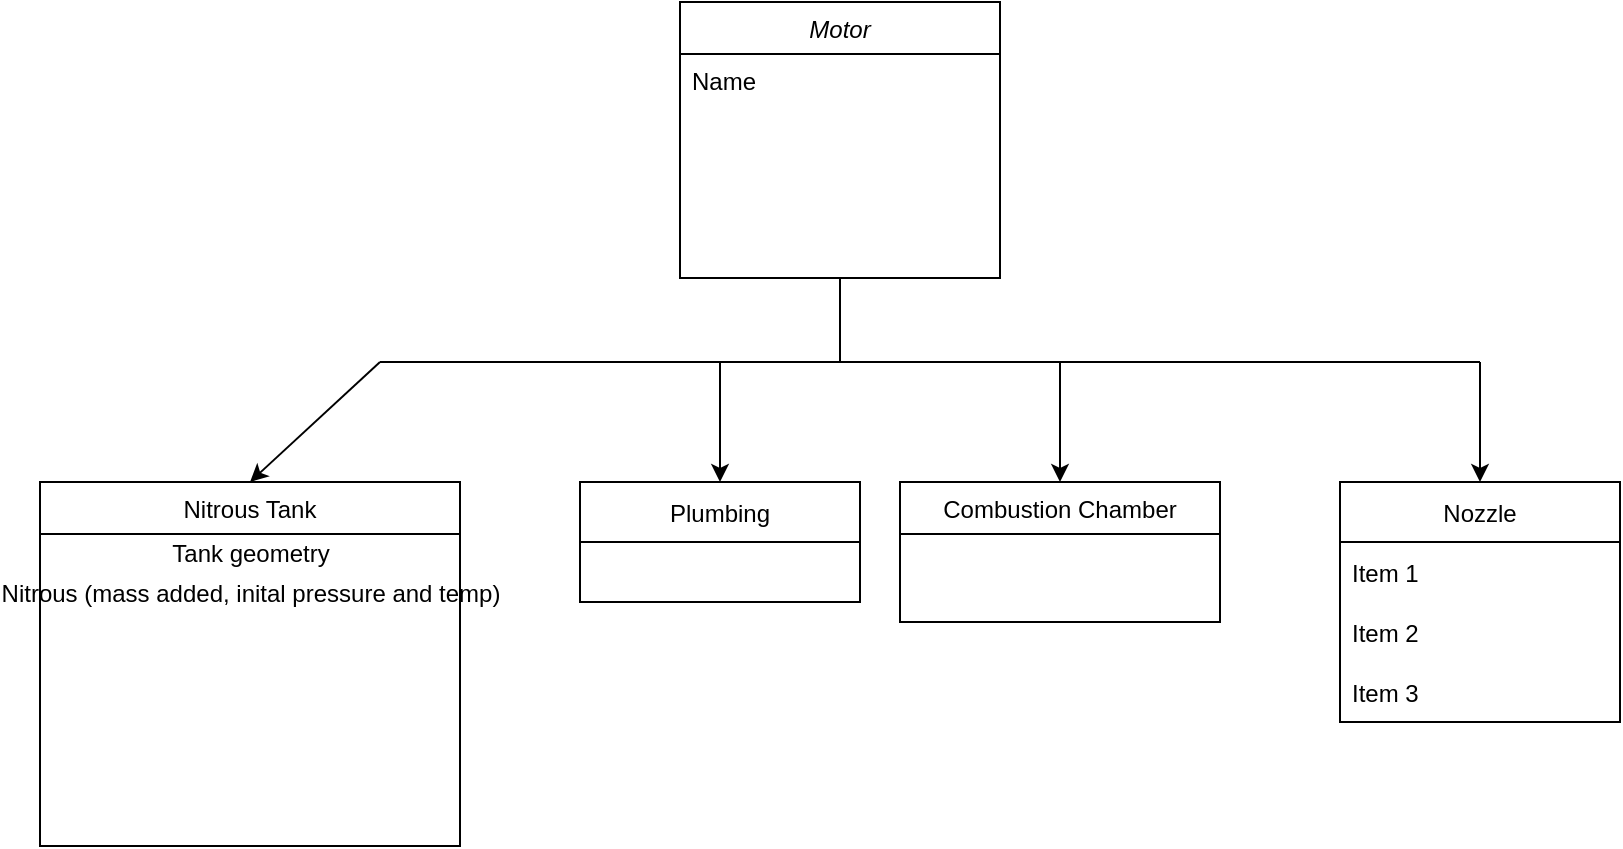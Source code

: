 <mxfile version="15.8.3" type="device"><diagram id="C5RBs43oDa-KdzZeNtuy" name="Page-1"><mxGraphModel dx="1609" dy="436" grid="1" gridSize="10" guides="1" tooltips="1" connect="1" arrows="1" fold="1" page="1" pageScale="1" pageWidth="827" pageHeight="1169" math="0" shadow="0"><root><mxCell id="WIyWlLk6GJQsqaUBKTNV-0"/><mxCell id="WIyWlLk6GJQsqaUBKTNV-1" parent="WIyWlLk6GJQsqaUBKTNV-0"/><mxCell id="zkfFHV4jXpPFQw0GAbJ--0" value="Motor" style="swimlane;fontStyle=2;align=center;verticalAlign=top;childLayout=stackLayout;horizontal=1;startSize=26;horizontalStack=0;resizeParent=1;resizeLast=0;collapsible=1;marginBottom=0;rounded=0;shadow=0;strokeWidth=1;" parent="WIyWlLk6GJQsqaUBKTNV-1" vertex="1"><mxGeometry x="220" y="120" width="160" height="138" as="geometry"><mxRectangle x="230" y="140" width="160" height="26" as="alternateBounds"/></mxGeometry></mxCell><mxCell id="zkfFHV4jXpPFQw0GAbJ--1" value="Name" style="text;align=left;verticalAlign=top;spacingLeft=4;spacingRight=4;overflow=hidden;rotatable=0;points=[[0,0.5],[1,0.5]];portConstraint=eastwest;" parent="zkfFHV4jXpPFQw0GAbJ--0" vertex="1"><mxGeometry y="26" width="160" height="22" as="geometry"/></mxCell><mxCell id="zkfFHV4jXpPFQw0GAbJ--6" value="Nitrous Tank" style="swimlane;fontStyle=0;align=center;verticalAlign=top;childLayout=stackLayout;horizontal=1;startSize=26;horizontalStack=0;resizeParent=1;resizeLast=0;collapsible=1;marginBottom=0;rounded=0;shadow=0;strokeWidth=1;" parent="WIyWlLk6GJQsqaUBKTNV-1" vertex="1"><mxGeometry x="-100" y="360" width="210" height="182" as="geometry"><mxRectangle x="130" y="380" width="160" height="26" as="alternateBounds"/></mxGeometry></mxCell><mxCell id="Gk1TE96IG1OepT3s9r1c-17" value="Tank geometry" style="text;html=1;align=center;verticalAlign=middle;resizable=0;points=[];autosize=1;strokeColor=none;fillColor=none;" vertex="1" parent="zkfFHV4jXpPFQw0GAbJ--6"><mxGeometry y="26" width="210" height="20" as="geometry"/></mxCell><mxCell id="Gk1TE96IG1OepT3s9r1c-18" value="Nitrous (mass added, inital pressure and temp)" style="text;html=1;align=center;verticalAlign=middle;resizable=0;points=[];autosize=1;strokeColor=none;fillColor=none;" vertex="1" parent="zkfFHV4jXpPFQw0GAbJ--6"><mxGeometry y="46" width="210" height="20" as="geometry"/></mxCell><mxCell id="zkfFHV4jXpPFQw0GAbJ--13" value="Combustion Chamber" style="swimlane;fontStyle=0;align=center;verticalAlign=top;childLayout=stackLayout;horizontal=1;startSize=26;horizontalStack=0;resizeParent=1;resizeLast=0;collapsible=1;marginBottom=0;rounded=0;shadow=0;strokeWidth=1;" parent="WIyWlLk6GJQsqaUBKTNV-1" vertex="1"><mxGeometry x="330" y="360" width="160" height="70" as="geometry"><mxRectangle x="340" y="380" width="170" height="26" as="alternateBounds"/></mxGeometry></mxCell><mxCell id="Gk1TE96IG1OepT3s9r1c-3" value="Nozzle" style="swimlane;fontStyle=0;childLayout=stackLayout;horizontal=1;startSize=30;horizontalStack=0;resizeParent=1;resizeParentMax=0;resizeLast=0;collapsible=1;marginBottom=0;" vertex="1" parent="WIyWlLk6GJQsqaUBKTNV-1"><mxGeometry x="550" y="360" width="140" height="120" as="geometry"/></mxCell><mxCell id="Gk1TE96IG1OepT3s9r1c-4" value="Item 1" style="text;strokeColor=none;fillColor=none;align=left;verticalAlign=middle;spacingLeft=4;spacingRight=4;overflow=hidden;points=[[0,0.5],[1,0.5]];portConstraint=eastwest;rotatable=0;" vertex="1" parent="Gk1TE96IG1OepT3s9r1c-3"><mxGeometry y="30" width="140" height="30" as="geometry"/></mxCell><mxCell id="Gk1TE96IG1OepT3s9r1c-5" value="Item 2" style="text;strokeColor=none;fillColor=none;align=left;verticalAlign=middle;spacingLeft=4;spacingRight=4;overflow=hidden;points=[[0,0.5],[1,0.5]];portConstraint=eastwest;rotatable=0;" vertex="1" parent="Gk1TE96IG1OepT3s9r1c-3"><mxGeometry y="60" width="140" height="30" as="geometry"/></mxCell><mxCell id="Gk1TE96IG1OepT3s9r1c-6" value="Item 3" style="text;strokeColor=none;fillColor=none;align=left;verticalAlign=middle;spacingLeft=4;spacingRight=4;overflow=hidden;points=[[0,0.5],[1,0.5]];portConstraint=eastwest;rotatable=0;" vertex="1" parent="Gk1TE96IG1OepT3s9r1c-3"><mxGeometry y="90" width="140" height="30" as="geometry"/></mxCell><mxCell id="Gk1TE96IG1OepT3s9r1c-7" value="" style="endArrow=classic;html=1;rounded=0;entryX=0.5;entryY=0;entryDx=0;entryDy=0;" edge="1" parent="WIyWlLk6GJQsqaUBKTNV-1" target="zkfFHV4jXpPFQw0GAbJ--13"><mxGeometry width="50" height="50" relative="1" as="geometry"><mxPoint x="410" y="300" as="sourcePoint"/><mxPoint x="430" y="340" as="targetPoint"/></mxGeometry></mxCell><mxCell id="Gk1TE96IG1OepT3s9r1c-8" value="" style="endArrow=classic;html=1;rounded=0;entryX=0.5;entryY=0;entryDx=0;entryDy=0;" edge="1" parent="WIyWlLk6GJQsqaUBKTNV-1" target="Gk1TE96IG1OepT3s9r1c-3"><mxGeometry width="50" height="50" relative="1" as="geometry"><mxPoint x="620" y="300" as="sourcePoint"/><mxPoint x="420" y="370" as="targetPoint"/></mxGeometry></mxCell><mxCell id="Gk1TE96IG1OepT3s9r1c-9" value="" style="endArrow=classic;html=1;rounded=0;entryX=0.5;entryY=0;entryDx=0;entryDy=0;" edge="1" parent="WIyWlLk6GJQsqaUBKTNV-1" target="zkfFHV4jXpPFQw0GAbJ--6"><mxGeometry width="50" height="50" relative="1" as="geometry"><mxPoint x="70" y="300" as="sourcePoint"/><mxPoint x="430" y="380" as="targetPoint"/></mxGeometry></mxCell><mxCell id="Gk1TE96IG1OepT3s9r1c-10" value="" style="endArrow=none;html=1;rounded=0;" edge="1" parent="WIyWlLk6GJQsqaUBKTNV-1"><mxGeometry width="50" height="50" relative="1" as="geometry"><mxPoint x="70" y="300" as="sourcePoint"/><mxPoint x="620" y="300" as="targetPoint"/></mxGeometry></mxCell><mxCell id="Gk1TE96IG1OepT3s9r1c-11" value="" style="endArrow=none;html=1;rounded=0;entryX=0.5;entryY=1;entryDx=0;entryDy=0;" edge="1" parent="WIyWlLk6GJQsqaUBKTNV-1" target="zkfFHV4jXpPFQw0GAbJ--0"><mxGeometry width="50" height="50" relative="1" as="geometry"><mxPoint x="300" y="300" as="sourcePoint"/><mxPoint x="430" y="340" as="targetPoint"/></mxGeometry></mxCell><mxCell id="Gk1TE96IG1OepT3s9r1c-12" value="Plumbing" style="swimlane;fontStyle=0;childLayout=stackLayout;horizontal=1;startSize=30;horizontalStack=0;resizeParent=1;resizeParentMax=0;resizeLast=0;collapsible=1;marginBottom=0;" vertex="1" parent="WIyWlLk6GJQsqaUBKTNV-1"><mxGeometry x="170" y="360" width="140" height="60" as="geometry"/></mxCell><mxCell id="Gk1TE96IG1OepT3s9r1c-16" value="" style="endArrow=classic;html=1;rounded=0;entryX=0.5;entryY=0;entryDx=0;entryDy=0;" edge="1" parent="WIyWlLk6GJQsqaUBKTNV-1" target="Gk1TE96IG1OepT3s9r1c-12"><mxGeometry width="50" height="50" relative="1" as="geometry"><mxPoint x="240" y="300" as="sourcePoint"/><mxPoint x="430" y="340" as="targetPoint"/></mxGeometry></mxCell></root></mxGraphModel></diagram></mxfile>
